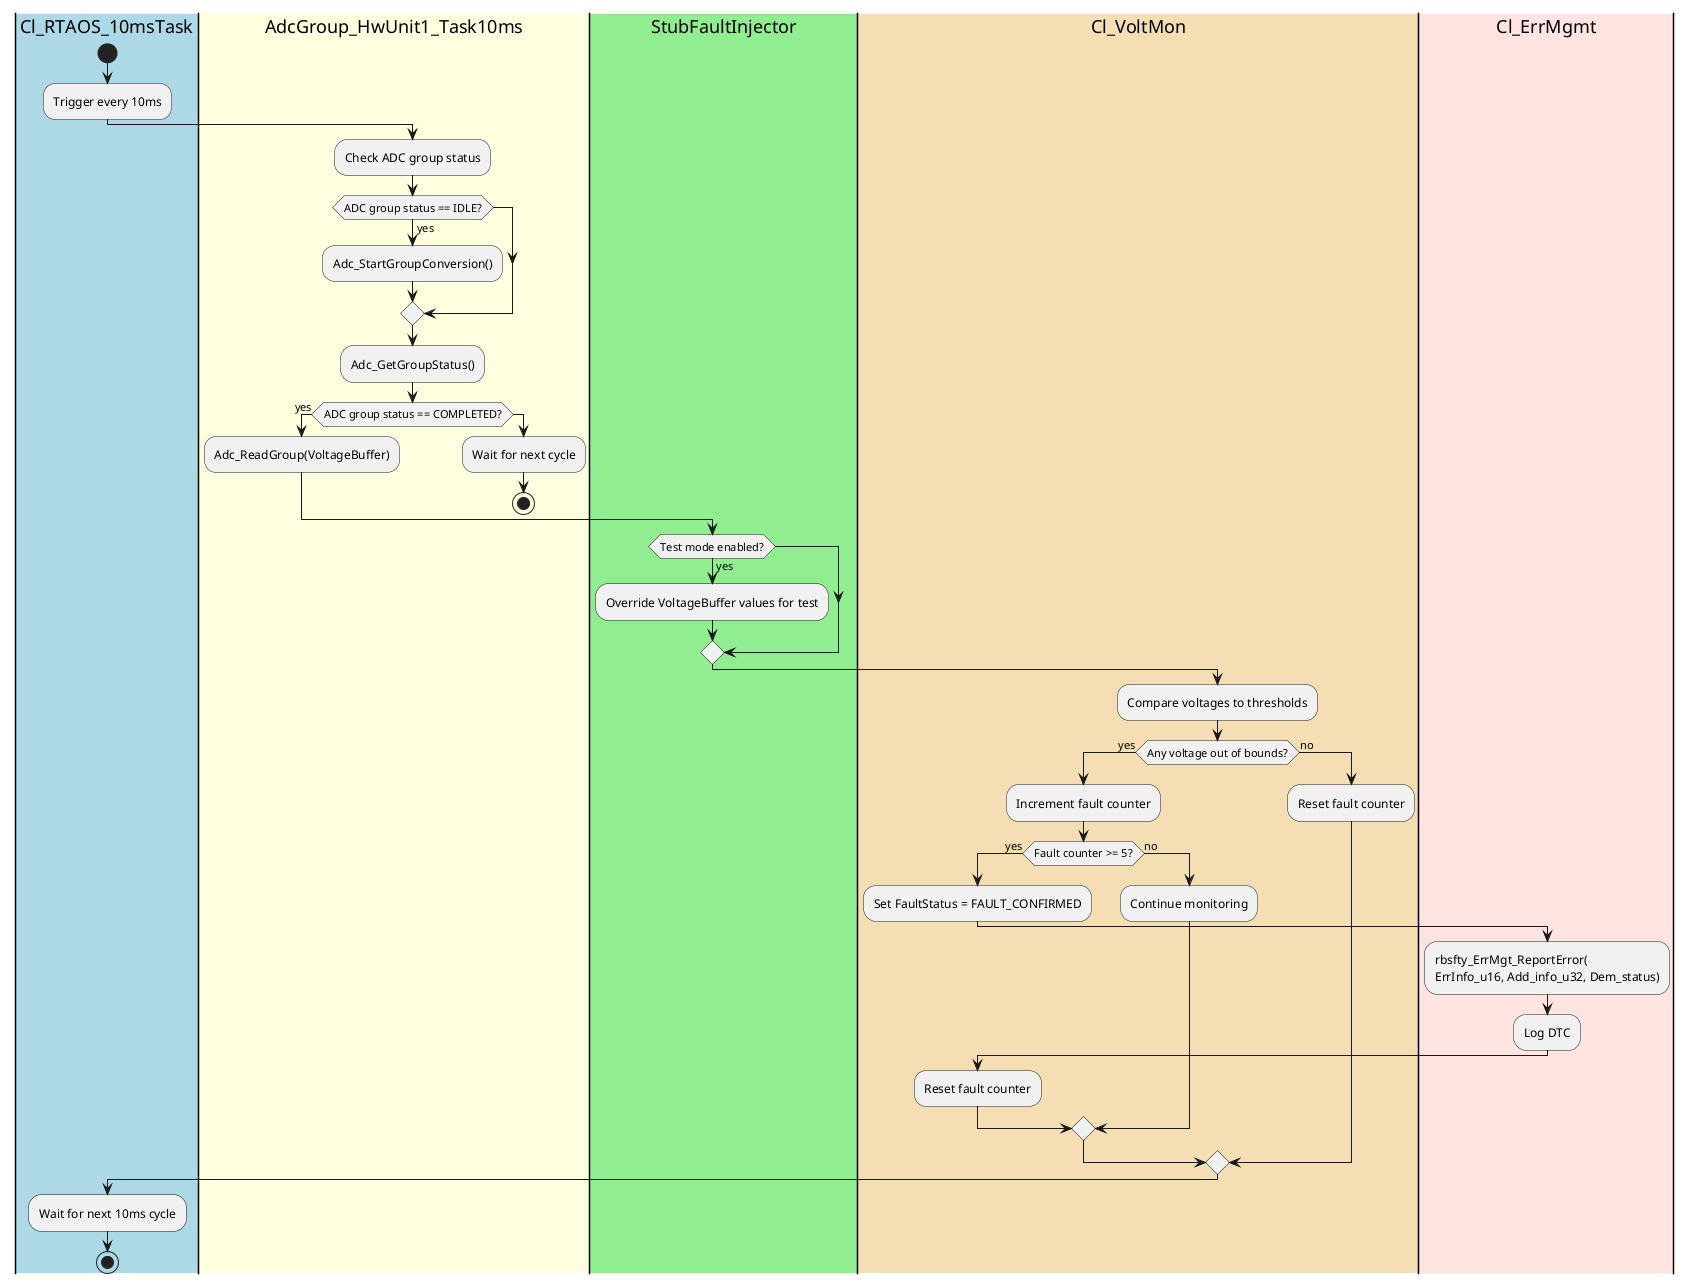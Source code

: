 @startuml
|#lightblue|Cl_RTAOS_10msTask|
start
:Trigger every 10ms;

|#lightyellow|AdcGroup_HwUnit1_Task10ms|
:Check ADC group status;
if (ADC group status == IDLE?) then (yes)
  :Adc_StartGroupConversion();
endif
:Adc_GetGroupStatus();
if (ADC group status == COMPLETED?) then (yes)
  :Adc_ReadGroup(VoltageBuffer);
else
  :Wait for next cycle;
  stop
endif

|#lightgreen|StubFaultInjector|
if (Test mode enabled?) then (yes)
  :Override VoltageBuffer values for test;
endif

|#wheat|Cl_VoltMon|
:Compare voltages to thresholds;
if (Any voltage out of bounds?) then (yes)
  :Increment fault counter;
  if (Fault counter >= 5?) then (yes)
    :Set FaultStatus = FAULT_CONFIRMED;
    |#mistyrose|Cl_ErrMgmt|
    :rbsfty_ErrMgt_ReportError(\nErrInfo_u16, Add_info_u32, Dem_status);
    :Log DTC;
    |#wheat|Cl_VoltMon|
    :Reset fault counter;
  else (no)
    :Continue monitoring;
  endif
else (no)
  :Reset fault counter;
endif

|#lightblue|Cl_RTAOS_10msTask|
:Wait for next 10ms cycle;
stop
@enduml
